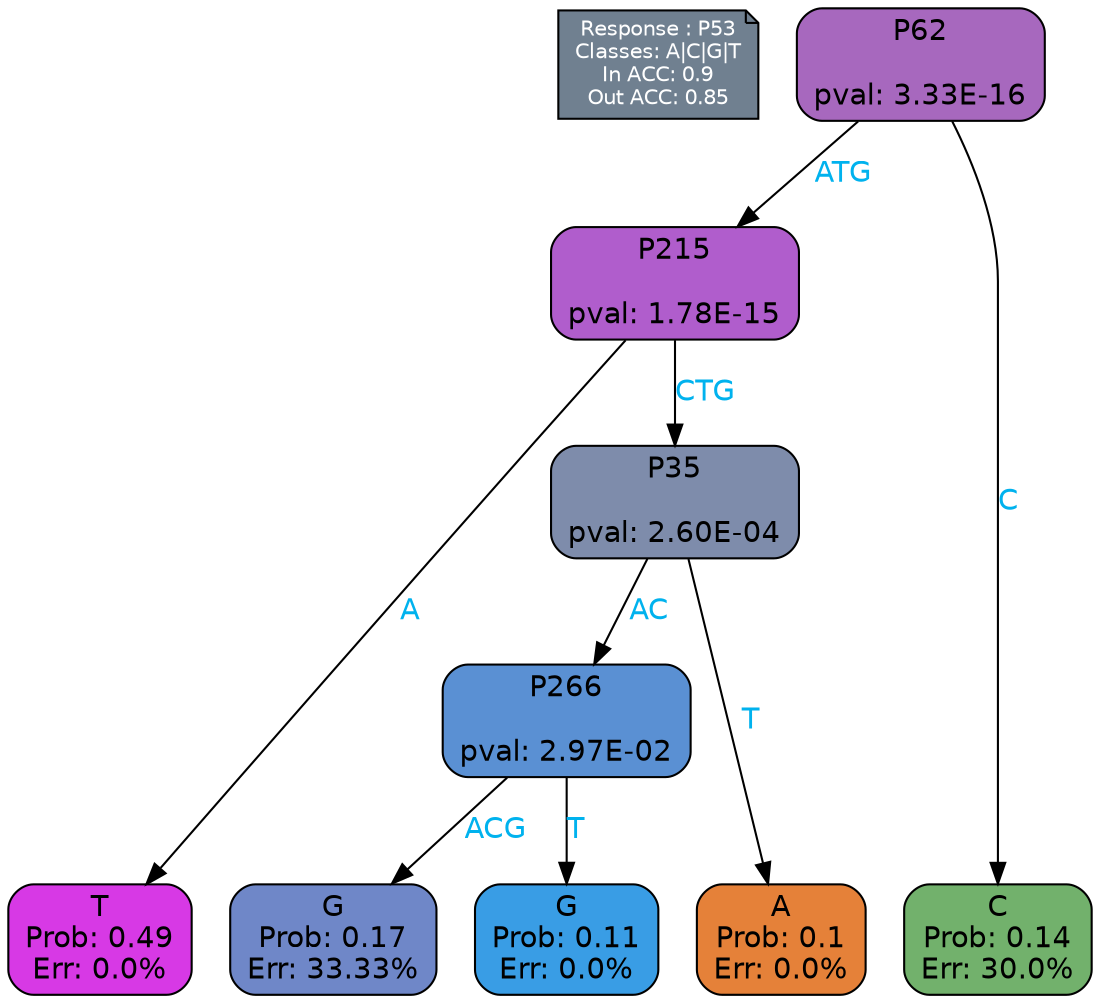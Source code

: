 digraph Tree {
node [shape=box, style="filled, rounded", color="black", fontname=helvetica] ;
graph [ranksep=equally, splines=polylines, bgcolor=transparent, dpi=600] ;
edge [fontname=helvetica] ;
LEGEND [label="Response : P53
Classes: A|C|G|T
In ACC: 0.9
Out ACC: 0.85
",shape=note,align=left,style=filled,fillcolor="slategray",fontcolor="white",fontsize=10];1 [label="P62

pval: 3.33E-16", fillcolor="#a768be"] ;
2 [label="P215

pval: 1.78E-15", fillcolor="#b05dcc"] ;
3 [label="T
Prob: 0.49
Err: 0.0%", fillcolor="#d739e5"] ;
4 [label="P35

pval: 2.60E-04", fillcolor="#7e8cab"] ;
5 [label="P266

pval: 2.97E-02", fillcolor="#5a90d3"] ;
6 [label="G
Prob: 0.17
Err: 33.33%", fillcolor="#6f87c8"] ;
7 [label="G
Prob: 0.11
Err: 0.0%", fillcolor="#399de5"] ;
8 [label="A
Prob: 0.1
Err: 0.0%", fillcolor="#e58139"] ;
9 [label="C
Prob: 0.14
Err: 30.0%", fillcolor="#72b16c"] ;
1 -> 9 [label="C",fontcolor=deepskyblue2] ;
1 -> 2 [label="ATG",fontcolor=deepskyblue2] ;
2 -> 3 [label="A",fontcolor=deepskyblue2] ;
2 -> 4 [label="CTG",fontcolor=deepskyblue2] ;
4 -> 8 [label="T",fontcolor=deepskyblue2] ;
4 -> 5 [label="AC",fontcolor=deepskyblue2] ;
5 -> 6 [label="ACG",fontcolor=deepskyblue2] ;
5 -> 7 [label="T",fontcolor=deepskyblue2] ;
{rank = same; 3;6;7;8;9;}{rank = same; LEGEND;1;}}